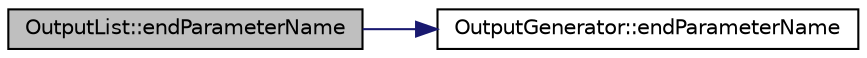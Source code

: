 digraph "OutputList::endParameterName"
{
 // LATEX_PDF_SIZE
  edge [fontname="Helvetica",fontsize="10",labelfontname="Helvetica",labelfontsize="10"];
  node [fontname="Helvetica",fontsize="10",shape=record];
  rankdir="LR";
  Node1 [label="OutputList::endParameterName",height=0.2,width=0.4,color="black", fillcolor="grey75", style="filled", fontcolor="black",tooltip=" "];
  Node1 -> Node2 [color="midnightblue",fontsize="10",style="solid",fontname="Helvetica"];
  Node2 [label="OutputGenerator::endParameterName",height=0.2,width=0.4,color="black", fillcolor="white", style="filled",URL="$classOutputGenerator.html#a69b117731ab42b3985713760b270a1a5",tooltip=" "];
}
